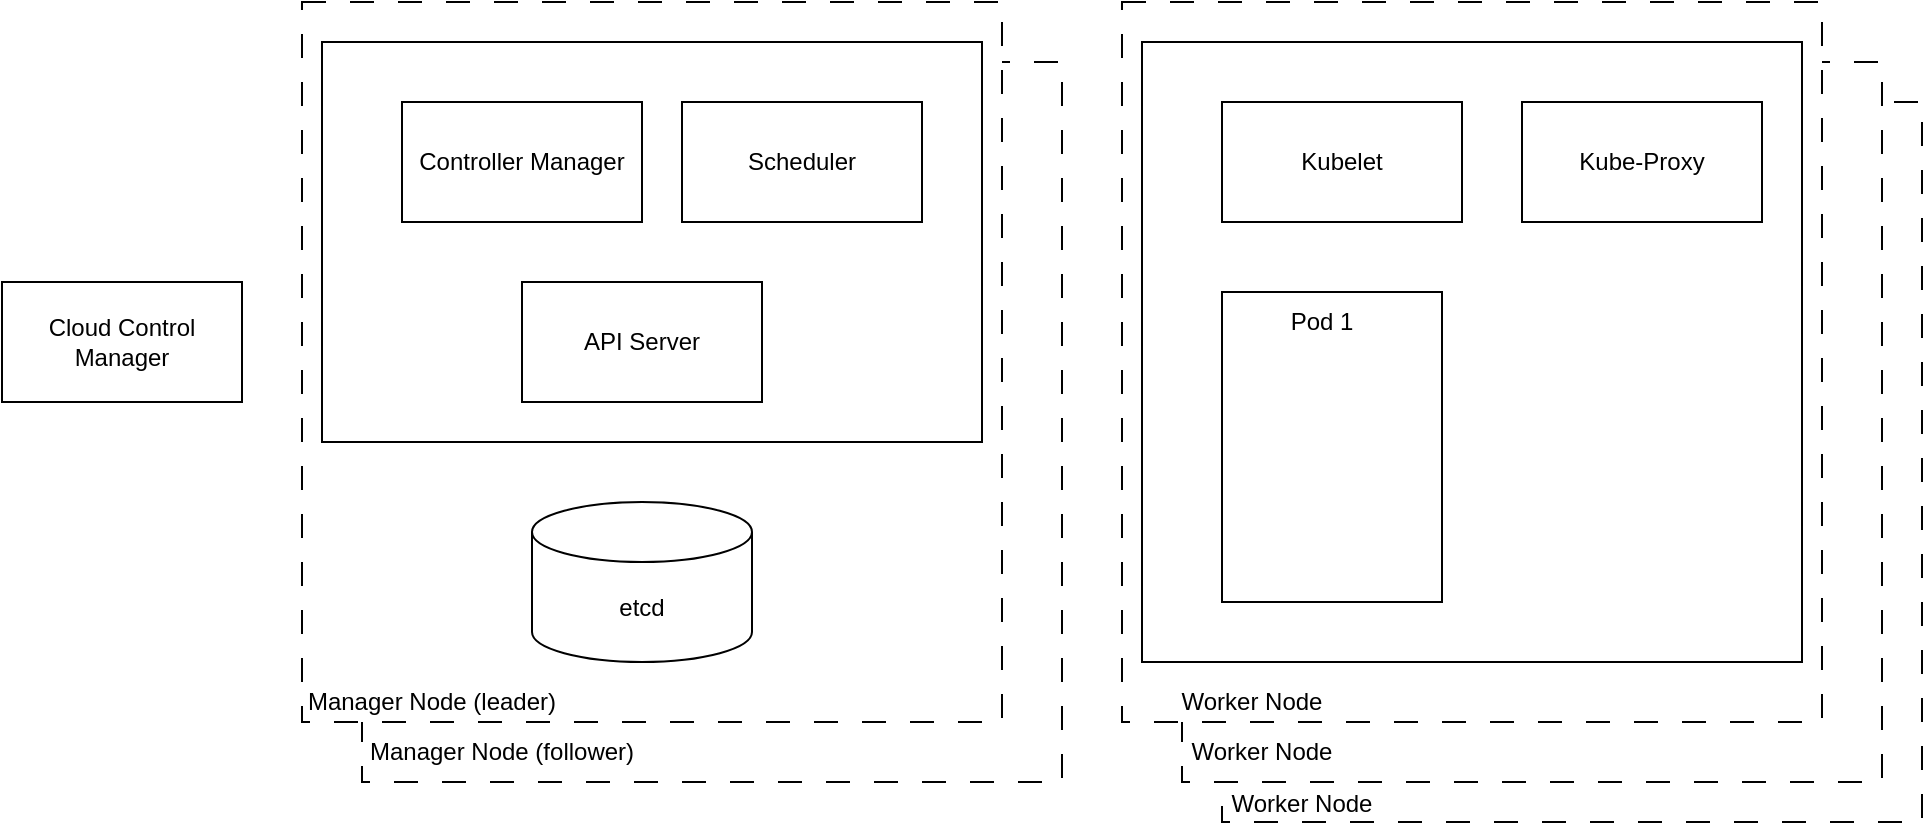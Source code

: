 <mxfile version="24.2.2" type="github">
  <diagram name="Page-1" id="KE2XAD2Ir7j8X4anEEsy">
    <mxGraphModel dx="1777" dy="492" grid="1" gridSize="10" guides="1" tooltips="1" connect="1" arrows="1" fold="1" page="1" pageScale="1" pageWidth="823" pageHeight="365" math="0" shadow="0">
      <root>
        <mxCell id="0" />
        <mxCell id="1" parent="0" />
        <mxCell id="Wu7ybnI10iM_iEfkrrV3-21" value="" style="rounded=0;whiteSpace=wrap;html=1;dashed=1;dashPattern=12 12;" vertex="1" parent="1">
          <mxGeometry x="600" y="80" width="350" height="360" as="geometry" />
        </mxCell>
        <mxCell id="Wu7ybnI10iM_iEfkrrV3-9" value="" style="rounded=0;whiteSpace=wrap;html=1;dashed=1;dashPattern=12 12;" vertex="1" parent="1">
          <mxGeometry x="170" y="60" width="350" height="360" as="geometry" />
        </mxCell>
        <mxCell id="Wu7ybnI10iM_iEfkrrV3-7" value="" style="rounded=0;whiteSpace=wrap;html=1;dashed=1;dashPattern=12 12;" vertex="1" parent="1">
          <mxGeometry x="140" y="30" width="350" height="360" as="geometry" />
        </mxCell>
        <mxCell id="Wu7ybnI10iM_iEfkrrV3-1" value="" style="rounded=0;whiteSpace=wrap;html=1;" vertex="1" parent="1">
          <mxGeometry x="150" y="50" width="330" height="200" as="geometry" />
        </mxCell>
        <mxCell id="Wu7ybnI10iM_iEfkrrV3-2" value="Controller Manager" style="rounded=0;whiteSpace=wrap;html=1;" vertex="1" parent="1">
          <mxGeometry x="190" y="80" width="120" height="60" as="geometry" />
        </mxCell>
        <mxCell id="Wu7ybnI10iM_iEfkrrV3-3" value="Scheduler" style="rounded=0;whiteSpace=wrap;html=1;" vertex="1" parent="1">
          <mxGeometry x="330" y="80" width="120" height="60" as="geometry" />
        </mxCell>
        <mxCell id="Wu7ybnI10iM_iEfkrrV3-4" value="API Server" style="rounded=0;whiteSpace=wrap;html=1;" vertex="1" parent="1">
          <mxGeometry x="250" y="170" width="120" height="60" as="geometry" />
        </mxCell>
        <mxCell id="Wu7ybnI10iM_iEfkrrV3-5" value="Cloud Control Manager" style="rounded=0;whiteSpace=wrap;html=1;" vertex="1" parent="1">
          <mxGeometry x="-10" y="170" width="120" height="60" as="geometry" />
        </mxCell>
        <mxCell id="Wu7ybnI10iM_iEfkrrV3-6" value="etcd" style="shape=cylinder3;whiteSpace=wrap;html=1;boundedLbl=1;backgroundOutline=1;size=15;" vertex="1" parent="1">
          <mxGeometry x="255" y="280" width="110" height="80" as="geometry" />
        </mxCell>
        <mxCell id="Wu7ybnI10iM_iEfkrrV3-10" value="Manager Node (leader)" style="text;html=1;align=center;verticalAlign=middle;whiteSpace=wrap;rounded=0;" vertex="1" parent="1">
          <mxGeometry x="140" y="365" width="130" height="30" as="geometry" />
        </mxCell>
        <mxCell id="Wu7ybnI10iM_iEfkrrV3-11" value="Manager Node (follower)" style="text;html=1;align=center;verticalAlign=middle;whiteSpace=wrap;rounded=0;" vertex="1" parent="1">
          <mxGeometry x="170" y="390" width="140" height="30" as="geometry" />
        </mxCell>
        <mxCell id="Wu7ybnI10iM_iEfkrrV3-12" value="" style="rounded=0;whiteSpace=wrap;html=1;dashed=1;dashPattern=12 12;" vertex="1" parent="1">
          <mxGeometry x="580" y="60" width="350" height="360" as="geometry" />
        </mxCell>
        <mxCell id="Wu7ybnI10iM_iEfkrrV3-13" value="" style="rounded=0;whiteSpace=wrap;html=1;dashed=1;dashPattern=12 12;" vertex="1" parent="1">
          <mxGeometry x="550" y="30" width="350" height="360" as="geometry" />
        </mxCell>
        <mxCell id="Wu7ybnI10iM_iEfkrrV3-14" value="" style="rounded=0;whiteSpace=wrap;html=1;" vertex="1" parent="1">
          <mxGeometry x="560" y="50" width="330" height="310" as="geometry" />
        </mxCell>
        <mxCell id="Wu7ybnI10iM_iEfkrrV3-15" value="Kubelet" style="rounded=0;whiteSpace=wrap;html=1;" vertex="1" parent="1">
          <mxGeometry x="600" y="80" width="120" height="60" as="geometry" />
        </mxCell>
        <mxCell id="Wu7ybnI10iM_iEfkrrV3-16" value="Kube-Proxy" style="rounded=0;whiteSpace=wrap;html=1;" vertex="1" parent="1">
          <mxGeometry x="750" y="80" width="120" height="60" as="geometry" />
        </mxCell>
        <mxCell id="Wu7ybnI10iM_iEfkrrV3-17" value="" style="rounded=0;whiteSpace=wrap;html=1;" vertex="1" parent="1">
          <mxGeometry x="600" y="175" width="110" height="155" as="geometry" />
        </mxCell>
        <mxCell id="Wu7ybnI10iM_iEfkrrV3-19" value="Worker Node" style="text;html=1;align=center;verticalAlign=middle;whiteSpace=wrap;rounded=0;" vertex="1" parent="1">
          <mxGeometry x="550" y="365" width="130" height="30" as="geometry" />
        </mxCell>
        <mxCell id="Wu7ybnI10iM_iEfkrrV3-20" value="Worker Node" style="text;html=1;align=center;verticalAlign=middle;whiteSpace=wrap;rounded=0;" vertex="1" parent="1">
          <mxGeometry x="550" y="390" width="140" height="30" as="geometry" />
        </mxCell>
        <mxCell id="Wu7ybnI10iM_iEfkrrV3-22" value="Worker Node" style="text;html=1;align=center;verticalAlign=middle;whiteSpace=wrap;rounded=0;" vertex="1" parent="1">
          <mxGeometry x="570" y="416" width="140" height="30" as="geometry" />
        </mxCell>
        <mxCell id="Wu7ybnI10iM_iEfkrrV3-24" value="Pod 1" style="text;html=1;align=center;verticalAlign=middle;whiteSpace=wrap;rounded=0;" vertex="1" parent="1">
          <mxGeometry x="620" y="175" width="60" height="30" as="geometry" />
        </mxCell>
      </root>
    </mxGraphModel>
  </diagram>
</mxfile>
